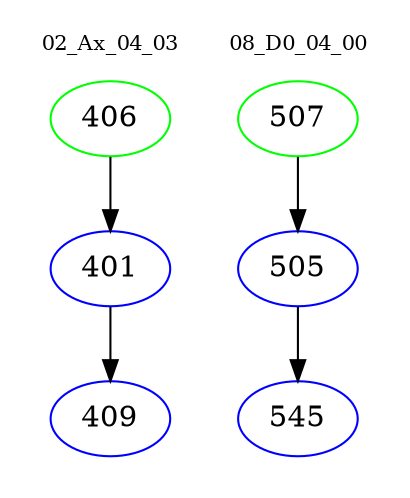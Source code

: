 digraph{
subgraph cluster_0 {
color = white
label = "02_Ax_04_03";
fontsize=10;
T0_406 [label="406", color="green"]
T0_406 -> T0_401 [color="black"]
T0_401 [label="401", color="blue"]
T0_401 -> T0_409 [color="black"]
T0_409 [label="409", color="blue"]
}
subgraph cluster_1 {
color = white
label = "08_D0_04_00";
fontsize=10;
T1_507 [label="507", color="green"]
T1_507 -> T1_505 [color="black"]
T1_505 [label="505", color="blue"]
T1_505 -> T1_545 [color="black"]
T1_545 [label="545", color="blue"]
}
}
